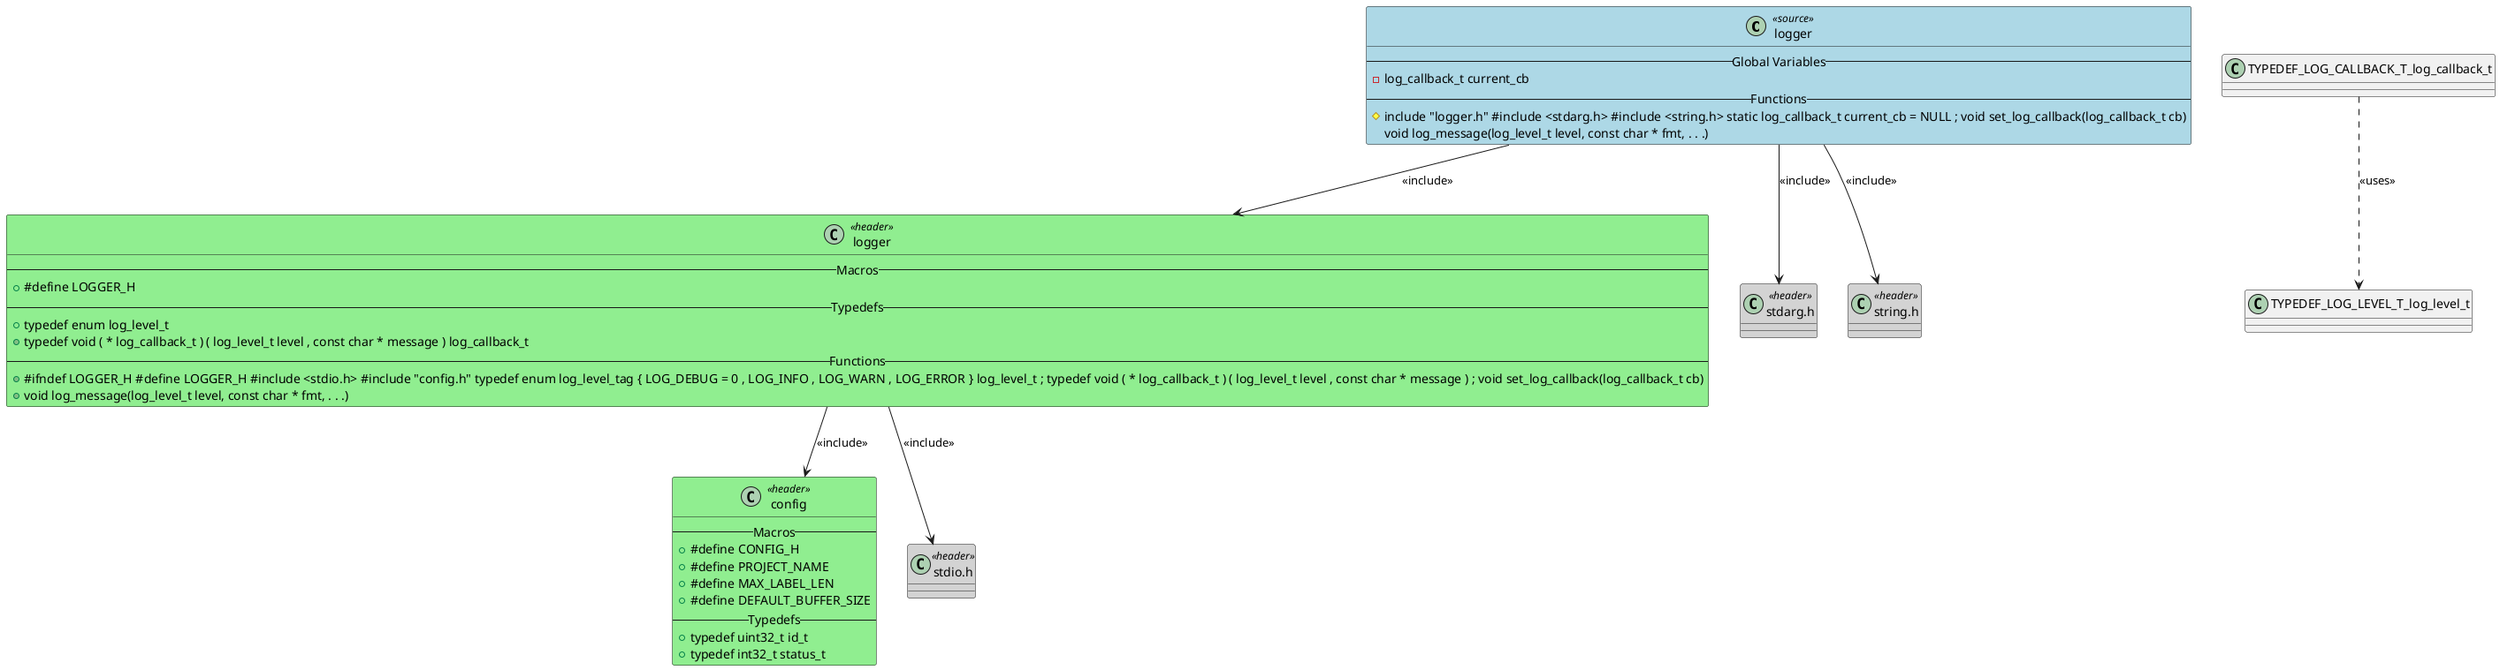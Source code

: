 @startuml logger

class "logger" as LOGGER <<source>> #LightBlue
{
    -- Global Variables --
    - log_callback_t current_cb
    -- Functions --
    #include "logger.h" #include <stdarg.h> #include <string.h> static log_callback_t current_cb = NULL ; void set_log_callback(log_callback_t cb)
    void log_message(log_level_t level, const char * fmt, . . .)
}

class "logger" as HEADER_LOGGER <<header>> #LightGreen
{
    -- Macros --
    + #define LOGGER_H
    -- Typedefs --
    + typedef enum log_level_t
    + typedef void ( * log_callback_t ) ( log_level_t level , const char * message ) log_callback_t
    -- Functions --
    + #ifndef LOGGER_H #define LOGGER_H #include <stdio.h> #include "config.h" typedef enum log_level_tag { LOG_DEBUG = 0 , LOG_INFO , LOG_WARN , LOG_ERROR } log_level_t ; typedef void ( * log_callback_t ) ( log_level_t level , const char * message ) ; void set_log_callback(log_callback_t cb)
    + void log_message(log_level_t level, const char * fmt, . . .)
}

class "stdarg.h" as HEADER_STDARG_H <<header>> #LightGray
{
}

class "string.h" as HEADER_STRING_H <<header>> #LightGray
{
}

class "config" as HEADER_CONFIG <<header>> #LightGreen
{
    -- Macros --
    + #define CONFIG_H
    + #define PROJECT_NAME
    + #define MAX_LABEL_LEN
    + #define DEFAULT_BUFFER_SIZE
    -- Typedefs --
    + typedef uint32_t id_t
    + typedef int32_t status_t
}

class "stdio.h" as HEADER_STDIO_H <<header>> #LightGray
{
}

LOGGER --> HEADER_LOGGER : <<include>>
LOGGER --> HEADER_STDARG_H : <<include>>
LOGGER --> HEADER_STRING_H : <<include>>
HEADER_LOGGER --> HEADER_STDIO_H : <<include>>
HEADER_LOGGER --> HEADER_CONFIG : <<include>>
TYPEDEF_LOG_CALLBACK_T_log_callback_t ..> TYPEDEF_LOG_LEVEL_T_log_level_t : <<uses>>

@enduml